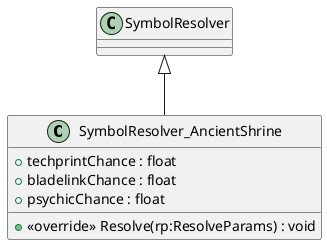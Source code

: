 @startuml
class SymbolResolver_AncientShrine {
    + techprintChance : float
    + bladelinkChance : float
    + psychicChance : float
    + <<override>> Resolve(rp:ResolveParams) : void
}
SymbolResolver <|-- SymbolResolver_AncientShrine
@enduml
